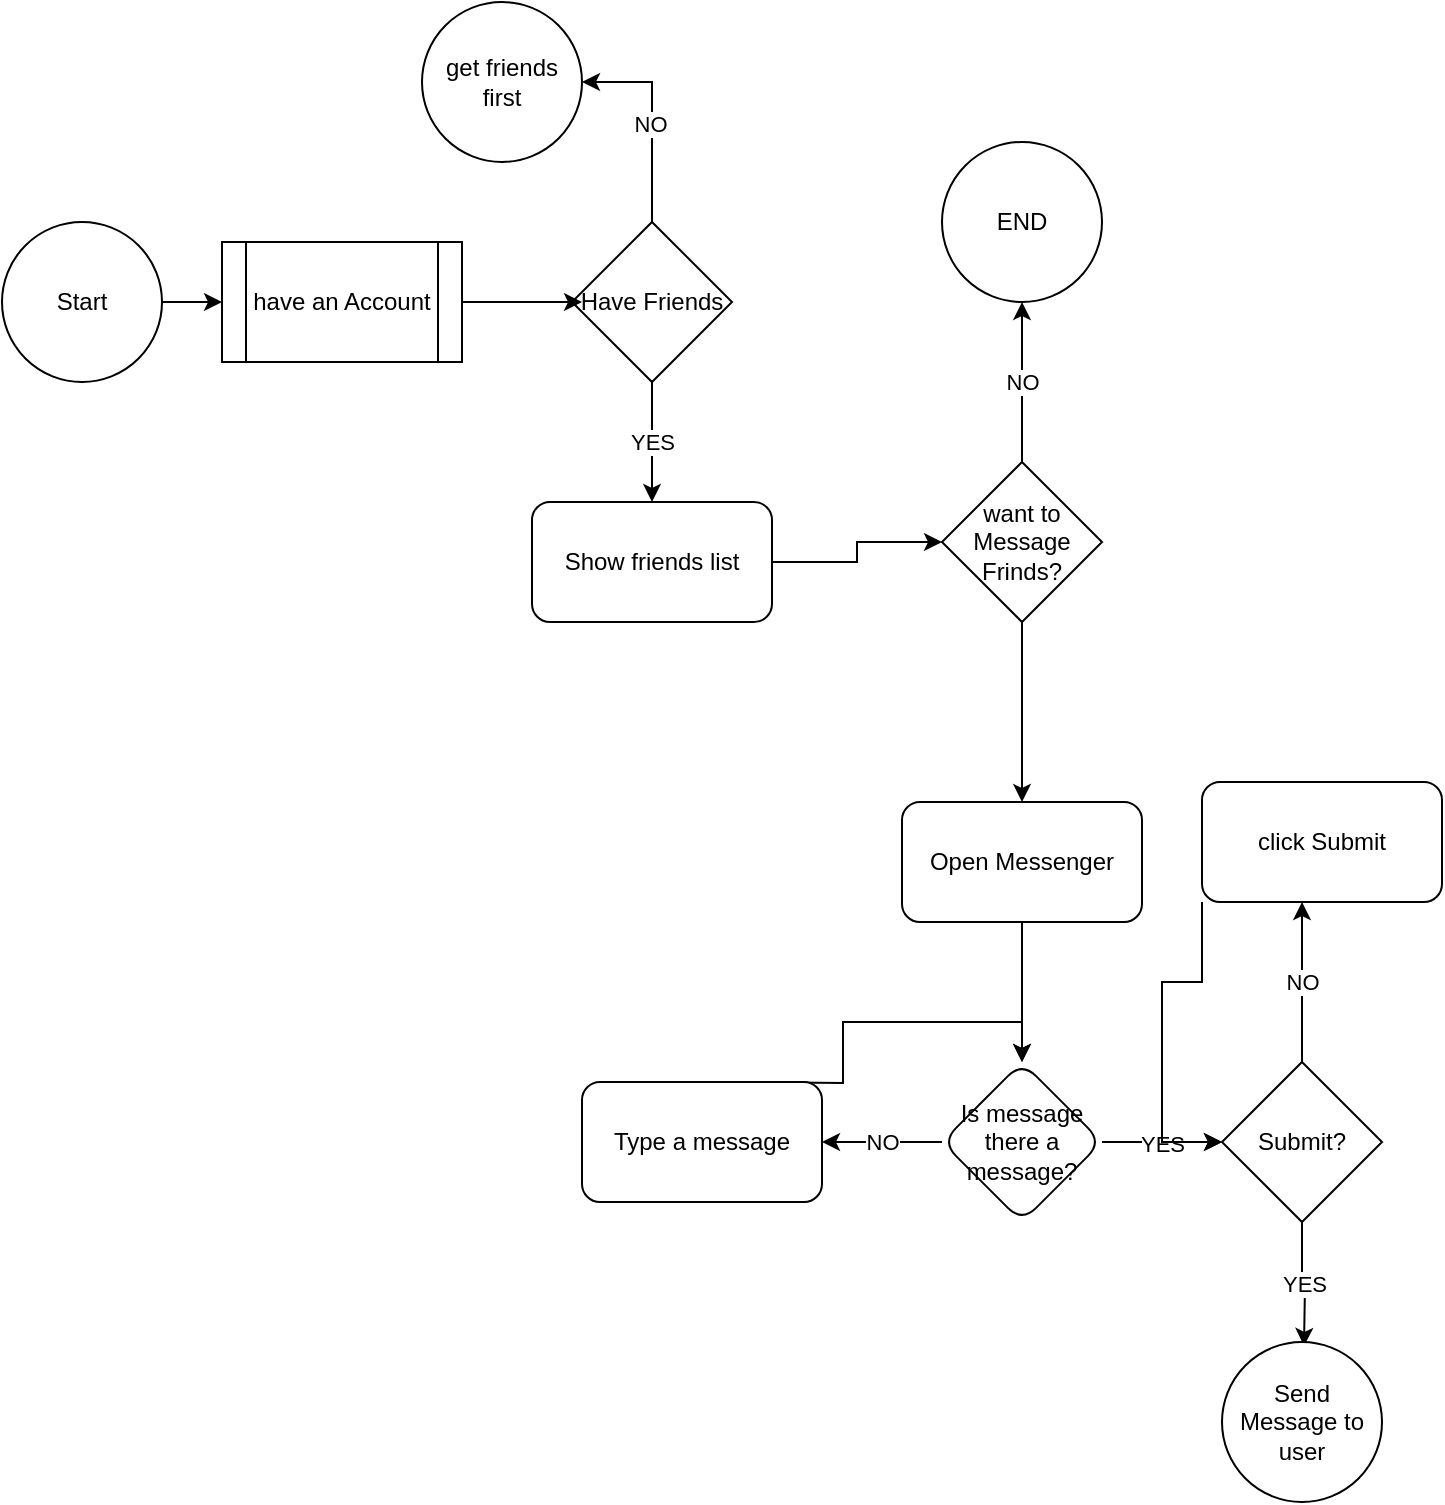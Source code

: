 <mxfile version="26.0.11">
  <diagram name="Page-1" id="1yB2PF6aNoz4inn6R-qa">
    <mxGraphModel dx="714" dy="736" grid="1" gridSize="10" guides="1" tooltips="1" connect="1" arrows="1" fold="1" page="1" pageScale="1" pageWidth="850" pageHeight="1100" math="0" shadow="0">
      <root>
        <mxCell id="0" />
        <mxCell id="1" parent="0" />
        <mxCell id="yTonaGaDZenvglt_fyBp-3" style="edgeStyle=orthogonalEdgeStyle;rounded=0;orthogonalLoop=1;jettySize=auto;html=1;exitX=1;exitY=0.5;exitDx=0;exitDy=0;entryX=0;entryY=0.5;entryDx=0;entryDy=0;" edge="1" parent="1" source="yTonaGaDZenvglt_fyBp-1" target="yTonaGaDZenvglt_fyBp-2">
          <mxGeometry relative="1" as="geometry" />
        </mxCell>
        <mxCell id="yTonaGaDZenvglt_fyBp-1" value="Start" style="ellipse;whiteSpace=wrap;html=1;aspect=fixed;" vertex="1" parent="1">
          <mxGeometry x="100" y="120" width="80" height="80" as="geometry" />
        </mxCell>
        <mxCell id="yTonaGaDZenvglt_fyBp-2" value="have an Account" style="shape=process;whiteSpace=wrap;html=1;backgroundOutline=1;" vertex="1" parent="1">
          <mxGeometry x="210" y="130" width="120" height="60" as="geometry" />
        </mxCell>
        <mxCell id="yTonaGaDZenvglt_fyBp-9" style="edgeStyle=orthogonalEdgeStyle;rounded=0;orthogonalLoop=1;jettySize=auto;html=1;entryX=1;entryY=0.5;entryDx=0;entryDy=0;" edge="1" parent="1" source="yTonaGaDZenvglt_fyBp-4" target="yTonaGaDZenvglt_fyBp-8">
          <mxGeometry relative="1" as="geometry" />
        </mxCell>
        <mxCell id="yTonaGaDZenvglt_fyBp-10" value="NO" style="edgeLabel;html=1;align=center;verticalAlign=middle;resizable=0;points=[];" vertex="1" connectable="0" parent="yTonaGaDZenvglt_fyBp-9">
          <mxGeometry x="-0.067" y="1" relative="1" as="geometry">
            <mxPoint as="offset" />
          </mxGeometry>
        </mxCell>
        <mxCell id="yTonaGaDZenvglt_fyBp-12" value="YES" style="edgeStyle=orthogonalEdgeStyle;rounded=0;orthogonalLoop=1;jettySize=auto;html=1;entryX=0.5;entryY=0;entryDx=0;entryDy=0;" edge="1" parent="1" source="yTonaGaDZenvglt_fyBp-4" target="yTonaGaDZenvglt_fyBp-11">
          <mxGeometry relative="1" as="geometry" />
        </mxCell>
        <mxCell id="yTonaGaDZenvglt_fyBp-4" value="Have Friends" style="rhombus;whiteSpace=wrap;html=1;" vertex="1" parent="1">
          <mxGeometry x="385" y="120" width="80" height="80" as="geometry" />
        </mxCell>
        <mxCell id="yTonaGaDZenvglt_fyBp-5" style="edgeStyle=orthogonalEdgeStyle;rounded=0;orthogonalLoop=1;jettySize=auto;html=1;exitX=1;exitY=0.5;exitDx=0;exitDy=0;" edge="1" parent="1" source="yTonaGaDZenvglt_fyBp-2">
          <mxGeometry relative="1" as="geometry">
            <mxPoint x="390" y="160" as="targetPoint" />
          </mxGeometry>
        </mxCell>
        <mxCell id="yTonaGaDZenvglt_fyBp-8" value="get friends first" style="ellipse;whiteSpace=wrap;html=1;aspect=fixed;" vertex="1" parent="1">
          <mxGeometry x="310" y="10" width="80" height="80" as="geometry" />
        </mxCell>
        <mxCell id="yTonaGaDZenvglt_fyBp-16" style="edgeStyle=orthogonalEdgeStyle;rounded=0;orthogonalLoop=1;jettySize=auto;html=1;entryX=0;entryY=0.5;entryDx=0;entryDy=0;" edge="1" parent="1" source="yTonaGaDZenvglt_fyBp-11" target="yTonaGaDZenvglt_fyBp-13">
          <mxGeometry relative="1" as="geometry" />
        </mxCell>
        <mxCell id="yTonaGaDZenvglt_fyBp-11" value="Show friends list" style="rounded=1;whiteSpace=wrap;html=1;" vertex="1" parent="1">
          <mxGeometry x="365" y="260" width="120" height="60" as="geometry" />
        </mxCell>
        <mxCell id="yTonaGaDZenvglt_fyBp-15" value="NO" style="edgeStyle=orthogonalEdgeStyle;rounded=0;orthogonalLoop=1;jettySize=auto;html=1;" edge="1" parent="1" source="yTonaGaDZenvglt_fyBp-13" target="yTonaGaDZenvglt_fyBp-14">
          <mxGeometry relative="1" as="geometry" />
        </mxCell>
        <mxCell id="yTonaGaDZenvglt_fyBp-18" value="" style="edgeStyle=orthogonalEdgeStyle;rounded=0;orthogonalLoop=1;jettySize=auto;html=1;" edge="1" parent="1" source="yTonaGaDZenvglt_fyBp-13" target="yTonaGaDZenvglt_fyBp-17">
          <mxGeometry relative="1" as="geometry" />
        </mxCell>
        <mxCell id="yTonaGaDZenvglt_fyBp-13" value="want to Message Frinds?" style="rhombus;whiteSpace=wrap;html=1;" vertex="1" parent="1">
          <mxGeometry x="570" y="240" width="80" height="80" as="geometry" />
        </mxCell>
        <mxCell id="yTonaGaDZenvglt_fyBp-14" value="END" style="ellipse;whiteSpace=wrap;html=1;" vertex="1" parent="1">
          <mxGeometry x="570" y="80" width="80" height="80" as="geometry" />
        </mxCell>
        <mxCell id="yTonaGaDZenvglt_fyBp-20" value="" style="edgeStyle=orthogonalEdgeStyle;rounded=0;orthogonalLoop=1;jettySize=auto;html=1;" edge="1" parent="1" source="yTonaGaDZenvglt_fyBp-17" target="yTonaGaDZenvglt_fyBp-19">
          <mxGeometry relative="1" as="geometry" />
        </mxCell>
        <mxCell id="yTonaGaDZenvglt_fyBp-17" value="Open Messenger" style="rounded=1;whiteSpace=wrap;html=1;" vertex="1" parent="1">
          <mxGeometry x="550" y="410" width="120" height="60" as="geometry" />
        </mxCell>
        <mxCell id="yTonaGaDZenvglt_fyBp-25" value="NO" style="edgeStyle=orthogonalEdgeStyle;rounded=0;orthogonalLoop=1;jettySize=auto;html=1;" edge="1" parent="1" source="yTonaGaDZenvglt_fyBp-19" target="yTonaGaDZenvglt_fyBp-24">
          <mxGeometry relative="1" as="geometry" />
        </mxCell>
        <mxCell id="yTonaGaDZenvglt_fyBp-28" value="YES" style="edgeStyle=orthogonalEdgeStyle;rounded=0;orthogonalLoop=1;jettySize=auto;html=1;" edge="1" parent="1" source="yTonaGaDZenvglt_fyBp-19">
          <mxGeometry relative="1" as="geometry">
            <mxPoint x="710" y="580" as="targetPoint" />
          </mxGeometry>
        </mxCell>
        <mxCell id="yTonaGaDZenvglt_fyBp-19" value="Is message there a message?" style="rhombus;whiteSpace=wrap;html=1;rounded=1;" vertex="1" parent="1">
          <mxGeometry x="570" y="540" width="80" height="80" as="geometry" />
        </mxCell>
        <mxCell id="yTonaGaDZenvglt_fyBp-26" style="edgeStyle=orthogonalEdgeStyle;rounded=0;orthogonalLoop=1;jettySize=auto;html=1;entryX=0.5;entryY=0;entryDx=0;entryDy=0;" edge="1" parent="1" target="yTonaGaDZenvglt_fyBp-19">
          <mxGeometry relative="1" as="geometry">
            <mxPoint x="470" y="550" as="sourcePoint" />
            <mxPoint x="510" y="410" as="targetPoint" />
          </mxGeometry>
        </mxCell>
        <mxCell id="yTonaGaDZenvglt_fyBp-24" value="Type a message" style="whiteSpace=wrap;html=1;rounded=1;" vertex="1" parent="1">
          <mxGeometry x="390" y="550" width="120" height="60" as="geometry" />
        </mxCell>
        <mxCell id="yTonaGaDZenvglt_fyBp-37" value="NO" style="edgeStyle=orthogonalEdgeStyle;rounded=0;orthogonalLoop=1;jettySize=auto;html=1;" edge="1" parent="1" source="yTonaGaDZenvglt_fyBp-29">
          <mxGeometry relative="1" as="geometry">
            <mxPoint x="750" y="460" as="targetPoint" />
          </mxGeometry>
        </mxCell>
        <mxCell id="yTonaGaDZenvglt_fyBp-29" value="Submit?" style="rhombus;whiteSpace=wrap;html=1;" vertex="1" parent="1">
          <mxGeometry x="710" y="540" width="80" height="80" as="geometry" />
        </mxCell>
        <mxCell id="yTonaGaDZenvglt_fyBp-31" value="YES" style="edgeStyle=orthogonalEdgeStyle;rounded=0;orthogonalLoop=1;jettySize=auto;html=1;entryX=0.425;entryY=0.033;entryDx=0;entryDy=0;entryPerimeter=0;" edge="1" parent="1" source="yTonaGaDZenvglt_fyBp-29">
          <mxGeometry relative="1" as="geometry">
            <mxPoint x="751" y="681.98" as="targetPoint" />
          </mxGeometry>
        </mxCell>
        <mxCell id="yTonaGaDZenvglt_fyBp-32" value="Send Message to user" style="ellipse;whiteSpace=wrap;html=1;aspect=fixed;" vertex="1" parent="1">
          <mxGeometry x="710" y="680" width="80" height="80" as="geometry" />
        </mxCell>
        <mxCell id="yTonaGaDZenvglt_fyBp-39" style="edgeStyle=orthogonalEdgeStyle;rounded=0;orthogonalLoop=1;jettySize=auto;html=1;exitX=0;exitY=1;exitDx=0;exitDy=0;entryX=0;entryY=0.5;entryDx=0;entryDy=0;" edge="1" parent="1" source="yTonaGaDZenvglt_fyBp-38" target="yTonaGaDZenvglt_fyBp-29">
          <mxGeometry relative="1" as="geometry" />
        </mxCell>
        <mxCell id="yTonaGaDZenvglt_fyBp-38" value="click Submit" style="rounded=1;whiteSpace=wrap;html=1;" vertex="1" parent="1">
          <mxGeometry x="700" y="400" width="120" height="60" as="geometry" />
        </mxCell>
      </root>
    </mxGraphModel>
  </diagram>
</mxfile>
